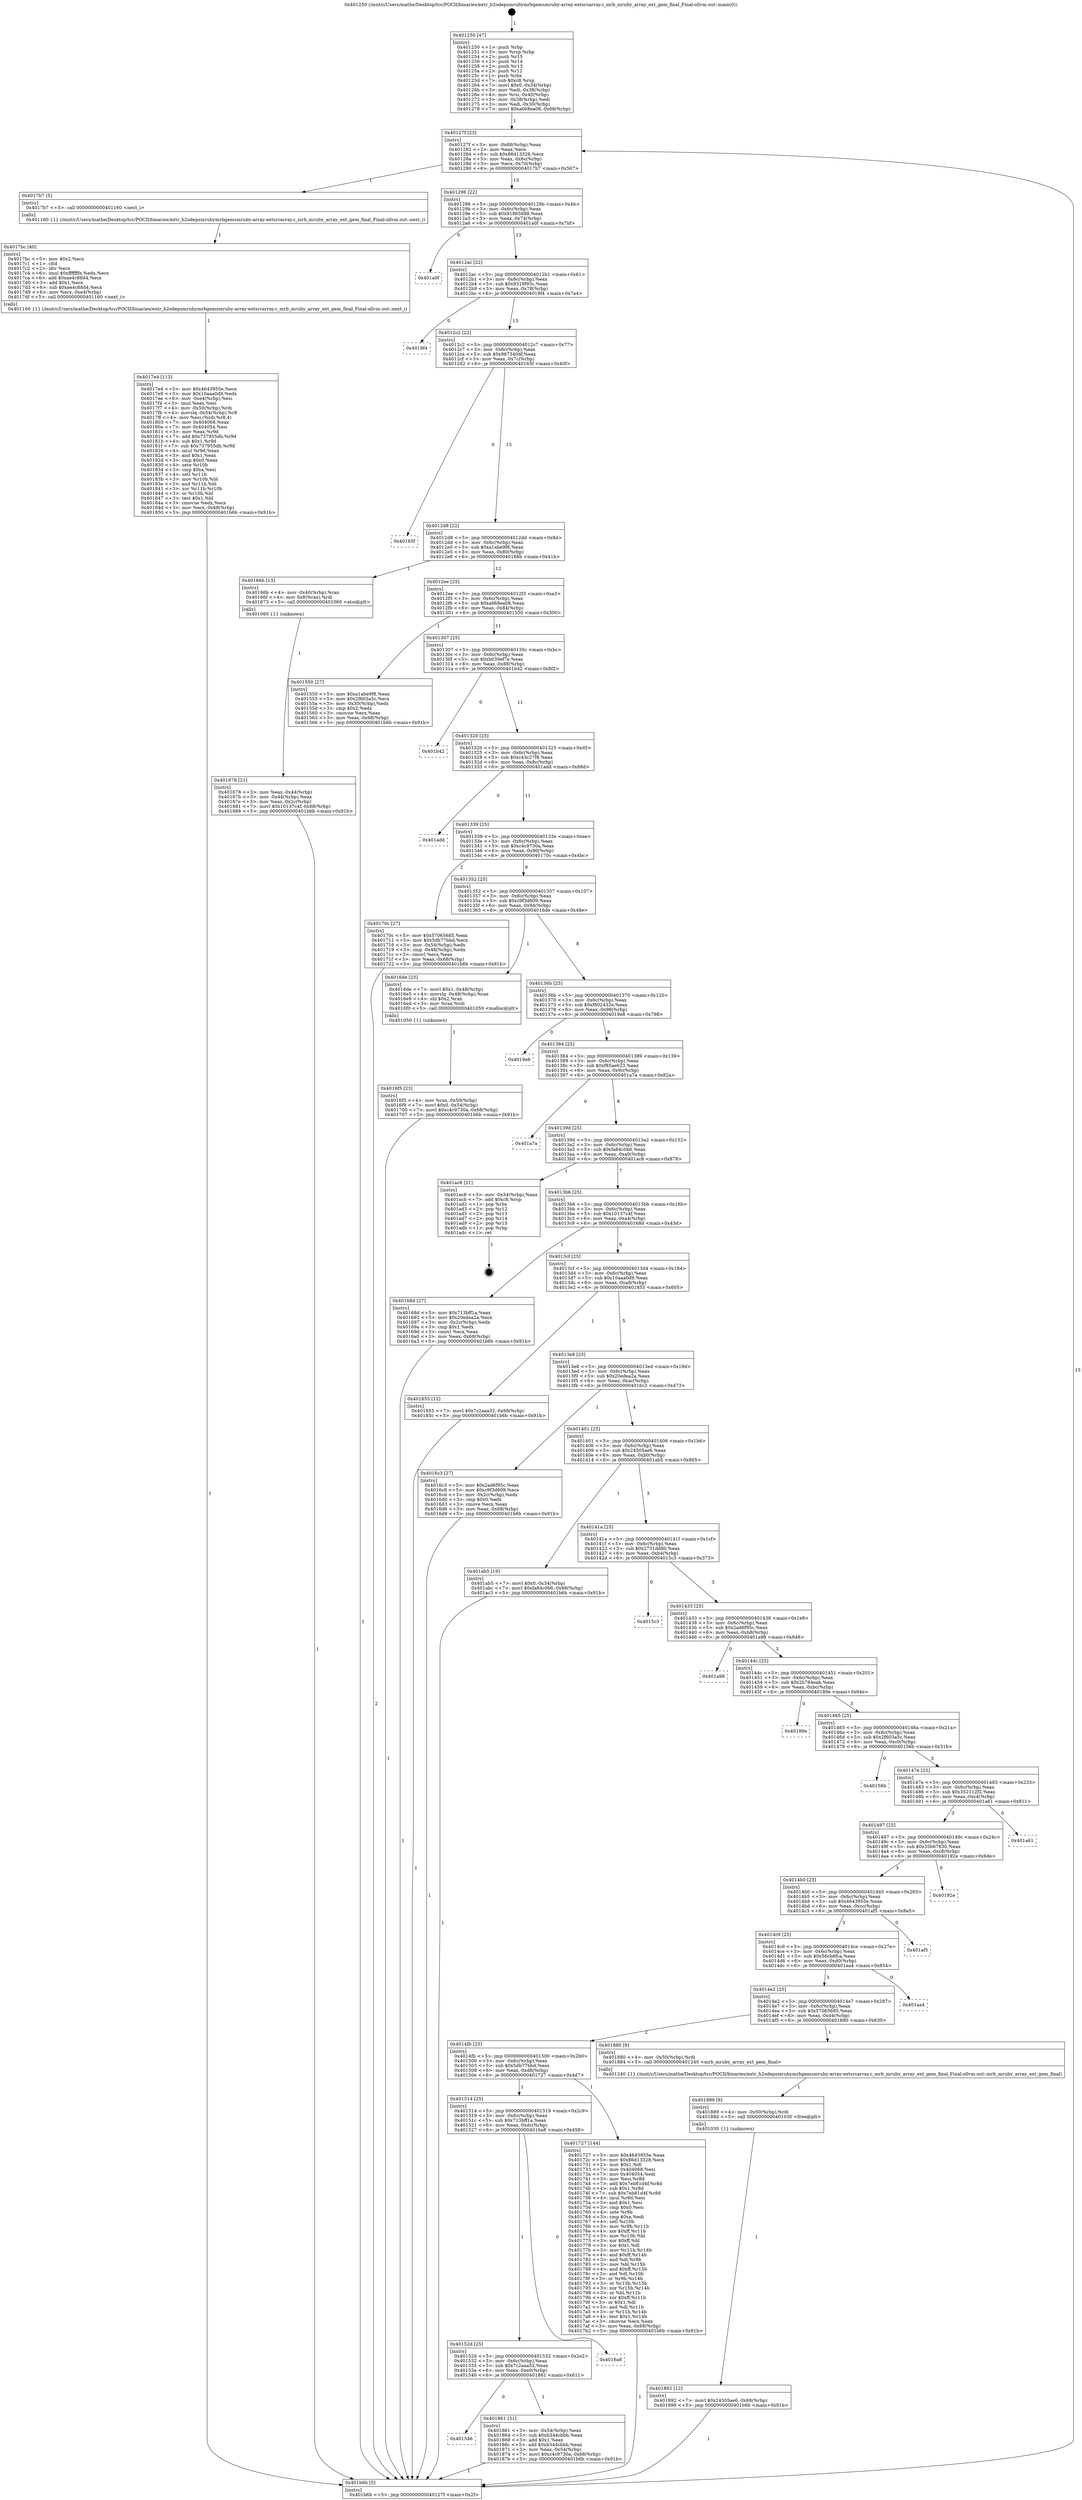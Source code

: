 digraph "0x401250" {
  label = "0x401250 (/mnt/c/Users/mathe/Desktop/tcc/POCII/binaries/extr_h2odepsmrubymrbgemsmruby-array-extsrcarray.c_mrb_mruby_array_ext_gem_final_Final-ollvm.out::main(0))"
  labelloc = "t"
  node[shape=record]

  Entry [label="",width=0.3,height=0.3,shape=circle,fillcolor=black,style=filled]
  "0x40127f" [label="{
     0x40127f [23]\l
     | [instrs]\l
     &nbsp;&nbsp;0x40127f \<+3\>: mov -0x68(%rbp),%eax\l
     &nbsp;&nbsp;0x401282 \<+2\>: mov %eax,%ecx\l
     &nbsp;&nbsp;0x401284 \<+6\>: sub $0x86d13328,%ecx\l
     &nbsp;&nbsp;0x40128a \<+3\>: mov %eax,-0x6c(%rbp)\l
     &nbsp;&nbsp;0x40128d \<+3\>: mov %ecx,-0x70(%rbp)\l
     &nbsp;&nbsp;0x401290 \<+6\>: je 00000000004017b7 \<main+0x567\>\l
  }"]
  "0x4017b7" [label="{
     0x4017b7 [5]\l
     | [instrs]\l
     &nbsp;&nbsp;0x4017b7 \<+5\>: call 0000000000401160 \<next_i\>\l
     | [calls]\l
     &nbsp;&nbsp;0x401160 \{1\} (/mnt/c/Users/mathe/Desktop/tcc/POCII/binaries/extr_h2odepsmrubymrbgemsmruby-array-extsrcarray.c_mrb_mruby_array_ext_gem_final_Final-ollvm.out::next_i)\l
  }"]
  "0x401296" [label="{
     0x401296 [22]\l
     | [instrs]\l
     &nbsp;&nbsp;0x401296 \<+5\>: jmp 000000000040129b \<main+0x4b\>\l
     &nbsp;&nbsp;0x40129b \<+3\>: mov -0x6c(%rbp),%eax\l
     &nbsp;&nbsp;0x40129e \<+5\>: sub $0x91865688,%eax\l
     &nbsp;&nbsp;0x4012a3 \<+3\>: mov %eax,-0x74(%rbp)\l
     &nbsp;&nbsp;0x4012a6 \<+6\>: je 0000000000401a0f \<main+0x7bf\>\l
  }"]
  Exit [label="",width=0.3,height=0.3,shape=circle,fillcolor=black,style=filled,peripheries=2]
  "0x401a0f" [label="{
     0x401a0f\l
  }", style=dashed]
  "0x4012ac" [label="{
     0x4012ac [22]\l
     | [instrs]\l
     &nbsp;&nbsp;0x4012ac \<+5\>: jmp 00000000004012b1 \<main+0x61\>\l
     &nbsp;&nbsp;0x4012b1 \<+3\>: mov -0x6c(%rbp),%eax\l
     &nbsp;&nbsp;0x4012b4 \<+5\>: sub $0x9319f93c,%eax\l
     &nbsp;&nbsp;0x4012b9 \<+3\>: mov %eax,-0x78(%rbp)\l
     &nbsp;&nbsp;0x4012bc \<+6\>: je 00000000004019f4 \<main+0x7a4\>\l
  }"]
  "0x401892" [label="{
     0x401892 [12]\l
     | [instrs]\l
     &nbsp;&nbsp;0x401892 \<+7\>: movl $0x24505ae6,-0x68(%rbp)\l
     &nbsp;&nbsp;0x401899 \<+5\>: jmp 0000000000401b6b \<main+0x91b\>\l
  }"]
  "0x4019f4" [label="{
     0x4019f4\l
  }", style=dashed]
  "0x4012c2" [label="{
     0x4012c2 [22]\l
     | [instrs]\l
     &nbsp;&nbsp;0x4012c2 \<+5\>: jmp 00000000004012c7 \<main+0x77\>\l
     &nbsp;&nbsp;0x4012c7 \<+3\>: mov -0x6c(%rbp),%eax\l
     &nbsp;&nbsp;0x4012ca \<+5\>: sub $0x967340df,%eax\l
     &nbsp;&nbsp;0x4012cf \<+3\>: mov %eax,-0x7c(%rbp)\l
     &nbsp;&nbsp;0x4012d2 \<+6\>: je 000000000040165f \<main+0x40f\>\l
  }"]
  "0x401889" [label="{
     0x401889 [9]\l
     | [instrs]\l
     &nbsp;&nbsp;0x401889 \<+4\>: mov -0x50(%rbp),%rdi\l
     &nbsp;&nbsp;0x40188d \<+5\>: call 0000000000401030 \<free@plt\>\l
     | [calls]\l
     &nbsp;&nbsp;0x401030 \{1\} (unknown)\l
  }"]
  "0x40165f" [label="{
     0x40165f\l
  }", style=dashed]
  "0x4012d8" [label="{
     0x4012d8 [22]\l
     | [instrs]\l
     &nbsp;&nbsp;0x4012d8 \<+5\>: jmp 00000000004012dd \<main+0x8d\>\l
     &nbsp;&nbsp;0x4012dd \<+3\>: mov -0x6c(%rbp),%eax\l
     &nbsp;&nbsp;0x4012e0 \<+5\>: sub $0xa1abe9f8,%eax\l
     &nbsp;&nbsp;0x4012e5 \<+3\>: mov %eax,-0x80(%rbp)\l
     &nbsp;&nbsp;0x4012e8 \<+6\>: je 000000000040166b \<main+0x41b\>\l
  }"]
  "0x401546" [label="{
     0x401546\l
  }", style=dashed]
  "0x40166b" [label="{
     0x40166b [13]\l
     | [instrs]\l
     &nbsp;&nbsp;0x40166b \<+4\>: mov -0x40(%rbp),%rax\l
     &nbsp;&nbsp;0x40166f \<+4\>: mov 0x8(%rax),%rdi\l
     &nbsp;&nbsp;0x401673 \<+5\>: call 0000000000401060 \<atoi@plt\>\l
     | [calls]\l
     &nbsp;&nbsp;0x401060 \{1\} (unknown)\l
  }"]
  "0x4012ee" [label="{
     0x4012ee [25]\l
     | [instrs]\l
     &nbsp;&nbsp;0x4012ee \<+5\>: jmp 00000000004012f3 \<main+0xa3\>\l
     &nbsp;&nbsp;0x4012f3 \<+3\>: mov -0x6c(%rbp),%eax\l
     &nbsp;&nbsp;0x4012f6 \<+5\>: sub $0xa668ea08,%eax\l
     &nbsp;&nbsp;0x4012fb \<+6\>: mov %eax,-0x84(%rbp)\l
     &nbsp;&nbsp;0x401301 \<+6\>: je 0000000000401550 \<main+0x300\>\l
  }"]
  "0x401861" [label="{
     0x401861 [31]\l
     | [instrs]\l
     &nbsp;&nbsp;0x401861 \<+3\>: mov -0x54(%rbp),%eax\l
     &nbsp;&nbsp;0x401864 \<+5\>: sub $0xb344cbbb,%eax\l
     &nbsp;&nbsp;0x401869 \<+3\>: add $0x1,%eax\l
     &nbsp;&nbsp;0x40186c \<+5\>: add $0xb344cbbb,%eax\l
     &nbsp;&nbsp;0x401871 \<+3\>: mov %eax,-0x54(%rbp)\l
     &nbsp;&nbsp;0x401874 \<+7\>: movl $0xc4c9730a,-0x68(%rbp)\l
     &nbsp;&nbsp;0x40187b \<+5\>: jmp 0000000000401b6b \<main+0x91b\>\l
  }"]
  "0x401550" [label="{
     0x401550 [27]\l
     | [instrs]\l
     &nbsp;&nbsp;0x401550 \<+5\>: mov $0xa1abe9f8,%eax\l
     &nbsp;&nbsp;0x401555 \<+5\>: mov $0x2f603a5c,%ecx\l
     &nbsp;&nbsp;0x40155a \<+3\>: mov -0x30(%rbp),%edx\l
     &nbsp;&nbsp;0x40155d \<+3\>: cmp $0x2,%edx\l
     &nbsp;&nbsp;0x401560 \<+3\>: cmovne %ecx,%eax\l
     &nbsp;&nbsp;0x401563 \<+3\>: mov %eax,-0x68(%rbp)\l
     &nbsp;&nbsp;0x401566 \<+5\>: jmp 0000000000401b6b \<main+0x91b\>\l
  }"]
  "0x401307" [label="{
     0x401307 [25]\l
     | [instrs]\l
     &nbsp;&nbsp;0x401307 \<+5\>: jmp 000000000040130c \<main+0xbc\>\l
     &nbsp;&nbsp;0x40130c \<+3\>: mov -0x6c(%rbp),%eax\l
     &nbsp;&nbsp;0x40130f \<+5\>: sub $0xb030ef7e,%eax\l
     &nbsp;&nbsp;0x401314 \<+6\>: mov %eax,-0x88(%rbp)\l
     &nbsp;&nbsp;0x40131a \<+6\>: je 0000000000401b42 \<main+0x8f2\>\l
  }"]
  "0x401b6b" [label="{
     0x401b6b [5]\l
     | [instrs]\l
     &nbsp;&nbsp;0x401b6b \<+5\>: jmp 000000000040127f \<main+0x2f\>\l
  }"]
  "0x401250" [label="{
     0x401250 [47]\l
     | [instrs]\l
     &nbsp;&nbsp;0x401250 \<+1\>: push %rbp\l
     &nbsp;&nbsp;0x401251 \<+3\>: mov %rsp,%rbp\l
     &nbsp;&nbsp;0x401254 \<+2\>: push %r15\l
     &nbsp;&nbsp;0x401256 \<+2\>: push %r14\l
     &nbsp;&nbsp;0x401258 \<+2\>: push %r13\l
     &nbsp;&nbsp;0x40125a \<+2\>: push %r12\l
     &nbsp;&nbsp;0x40125c \<+1\>: push %rbx\l
     &nbsp;&nbsp;0x40125d \<+7\>: sub $0xc8,%rsp\l
     &nbsp;&nbsp;0x401264 \<+7\>: movl $0x0,-0x34(%rbp)\l
     &nbsp;&nbsp;0x40126b \<+3\>: mov %edi,-0x38(%rbp)\l
     &nbsp;&nbsp;0x40126e \<+4\>: mov %rsi,-0x40(%rbp)\l
     &nbsp;&nbsp;0x401272 \<+3\>: mov -0x38(%rbp),%edi\l
     &nbsp;&nbsp;0x401275 \<+3\>: mov %edi,-0x30(%rbp)\l
     &nbsp;&nbsp;0x401278 \<+7\>: movl $0xa668ea08,-0x68(%rbp)\l
  }"]
  "0x401678" [label="{
     0x401678 [21]\l
     | [instrs]\l
     &nbsp;&nbsp;0x401678 \<+3\>: mov %eax,-0x44(%rbp)\l
     &nbsp;&nbsp;0x40167b \<+3\>: mov -0x44(%rbp),%eax\l
     &nbsp;&nbsp;0x40167e \<+3\>: mov %eax,-0x2c(%rbp)\l
     &nbsp;&nbsp;0x401681 \<+7\>: movl $0x10137c4f,-0x68(%rbp)\l
     &nbsp;&nbsp;0x401688 \<+5\>: jmp 0000000000401b6b \<main+0x91b\>\l
  }"]
  "0x40152d" [label="{
     0x40152d [25]\l
     | [instrs]\l
     &nbsp;&nbsp;0x40152d \<+5\>: jmp 0000000000401532 \<main+0x2e2\>\l
     &nbsp;&nbsp;0x401532 \<+3\>: mov -0x6c(%rbp),%eax\l
     &nbsp;&nbsp;0x401535 \<+5\>: sub $0x7c2aaa32,%eax\l
     &nbsp;&nbsp;0x40153a \<+6\>: mov %eax,-0xe0(%rbp)\l
     &nbsp;&nbsp;0x401540 \<+6\>: je 0000000000401861 \<main+0x611\>\l
  }"]
  "0x401b42" [label="{
     0x401b42\l
  }", style=dashed]
  "0x401320" [label="{
     0x401320 [25]\l
     | [instrs]\l
     &nbsp;&nbsp;0x401320 \<+5\>: jmp 0000000000401325 \<main+0xd5\>\l
     &nbsp;&nbsp;0x401325 \<+3\>: mov -0x6c(%rbp),%eax\l
     &nbsp;&nbsp;0x401328 \<+5\>: sub $0xc43c27f8,%eax\l
     &nbsp;&nbsp;0x40132d \<+6\>: mov %eax,-0x8c(%rbp)\l
     &nbsp;&nbsp;0x401333 \<+6\>: je 0000000000401add \<main+0x88d\>\l
  }"]
  "0x4016a8" [label="{
     0x4016a8\l
  }", style=dashed]
  "0x401add" [label="{
     0x401add\l
  }", style=dashed]
  "0x401339" [label="{
     0x401339 [25]\l
     | [instrs]\l
     &nbsp;&nbsp;0x401339 \<+5\>: jmp 000000000040133e \<main+0xee\>\l
     &nbsp;&nbsp;0x40133e \<+3\>: mov -0x6c(%rbp),%eax\l
     &nbsp;&nbsp;0x401341 \<+5\>: sub $0xc4c9730a,%eax\l
     &nbsp;&nbsp;0x401346 \<+6\>: mov %eax,-0x90(%rbp)\l
     &nbsp;&nbsp;0x40134c \<+6\>: je 000000000040170c \<main+0x4bc\>\l
  }"]
  "0x4017e4" [label="{
     0x4017e4 [113]\l
     | [instrs]\l
     &nbsp;&nbsp;0x4017e4 \<+5\>: mov $0x4643955e,%ecx\l
     &nbsp;&nbsp;0x4017e9 \<+5\>: mov $0x10aaa0d9,%edx\l
     &nbsp;&nbsp;0x4017ee \<+6\>: mov -0xe4(%rbp),%esi\l
     &nbsp;&nbsp;0x4017f4 \<+3\>: imul %eax,%esi\l
     &nbsp;&nbsp;0x4017f7 \<+4\>: mov -0x50(%rbp),%rdi\l
     &nbsp;&nbsp;0x4017fb \<+4\>: movslq -0x54(%rbp),%r8\l
     &nbsp;&nbsp;0x4017ff \<+4\>: mov %esi,(%rdi,%r8,4)\l
     &nbsp;&nbsp;0x401803 \<+7\>: mov 0x404068,%eax\l
     &nbsp;&nbsp;0x40180a \<+7\>: mov 0x404054,%esi\l
     &nbsp;&nbsp;0x401811 \<+3\>: mov %eax,%r9d\l
     &nbsp;&nbsp;0x401814 \<+7\>: add $0x737955db,%r9d\l
     &nbsp;&nbsp;0x40181b \<+4\>: sub $0x1,%r9d\l
     &nbsp;&nbsp;0x40181f \<+7\>: sub $0x737955db,%r9d\l
     &nbsp;&nbsp;0x401826 \<+4\>: imul %r9d,%eax\l
     &nbsp;&nbsp;0x40182a \<+3\>: and $0x1,%eax\l
     &nbsp;&nbsp;0x40182d \<+3\>: cmp $0x0,%eax\l
     &nbsp;&nbsp;0x401830 \<+4\>: sete %r10b\l
     &nbsp;&nbsp;0x401834 \<+3\>: cmp $0xa,%esi\l
     &nbsp;&nbsp;0x401837 \<+4\>: setl %r11b\l
     &nbsp;&nbsp;0x40183b \<+3\>: mov %r10b,%bl\l
     &nbsp;&nbsp;0x40183e \<+3\>: and %r11b,%bl\l
     &nbsp;&nbsp;0x401841 \<+3\>: xor %r11b,%r10b\l
     &nbsp;&nbsp;0x401844 \<+3\>: or %r10b,%bl\l
     &nbsp;&nbsp;0x401847 \<+3\>: test $0x1,%bl\l
     &nbsp;&nbsp;0x40184a \<+3\>: cmovne %edx,%ecx\l
     &nbsp;&nbsp;0x40184d \<+3\>: mov %ecx,-0x68(%rbp)\l
     &nbsp;&nbsp;0x401850 \<+5\>: jmp 0000000000401b6b \<main+0x91b\>\l
  }"]
  "0x40170c" [label="{
     0x40170c [27]\l
     | [instrs]\l
     &nbsp;&nbsp;0x40170c \<+5\>: mov $0x57065685,%eax\l
     &nbsp;&nbsp;0x401711 \<+5\>: mov $0x5db77bbd,%ecx\l
     &nbsp;&nbsp;0x401716 \<+3\>: mov -0x54(%rbp),%edx\l
     &nbsp;&nbsp;0x401719 \<+3\>: cmp -0x48(%rbp),%edx\l
     &nbsp;&nbsp;0x40171c \<+3\>: cmovl %ecx,%eax\l
     &nbsp;&nbsp;0x40171f \<+3\>: mov %eax,-0x68(%rbp)\l
     &nbsp;&nbsp;0x401722 \<+5\>: jmp 0000000000401b6b \<main+0x91b\>\l
  }"]
  "0x401352" [label="{
     0x401352 [25]\l
     | [instrs]\l
     &nbsp;&nbsp;0x401352 \<+5\>: jmp 0000000000401357 \<main+0x107\>\l
     &nbsp;&nbsp;0x401357 \<+3\>: mov -0x6c(%rbp),%eax\l
     &nbsp;&nbsp;0x40135a \<+5\>: sub $0xc9f3d609,%eax\l
     &nbsp;&nbsp;0x40135f \<+6\>: mov %eax,-0x94(%rbp)\l
     &nbsp;&nbsp;0x401365 \<+6\>: je 00000000004016de \<main+0x48e\>\l
  }"]
  "0x4017bc" [label="{
     0x4017bc [40]\l
     | [instrs]\l
     &nbsp;&nbsp;0x4017bc \<+5\>: mov $0x2,%ecx\l
     &nbsp;&nbsp;0x4017c1 \<+1\>: cltd\l
     &nbsp;&nbsp;0x4017c2 \<+2\>: idiv %ecx\l
     &nbsp;&nbsp;0x4017c4 \<+6\>: imul $0xfffffffe,%edx,%ecx\l
     &nbsp;&nbsp;0x4017ca \<+6\>: add $0xae4c88d4,%ecx\l
     &nbsp;&nbsp;0x4017d0 \<+3\>: add $0x1,%ecx\l
     &nbsp;&nbsp;0x4017d3 \<+6\>: sub $0xae4c88d4,%ecx\l
     &nbsp;&nbsp;0x4017d9 \<+6\>: mov %ecx,-0xe4(%rbp)\l
     &nbsp;&nbsp;0x4017df \<+5\>: call 0000000000401160 \<next_i\>\l
     | [calls]\l
     &nbsp;&nbsp;0x401160 \{1\} (/mnt/c/Users/mathe/Desktop/tcc/POCII/binaries/extr_h2odepsmrubymrbgemsmruby-array-extsrcarray.c_mrb_mruby_array_ext_gem_final_Final-ollvm.out::next_i)\l
  }"]
  "0x4016de" [label="{
     0x4016de [23]\l
     | [instrs]\l
     &nbsp;&nbsp;0x4016de \<+7\>: movl $0x1,-0x48(%rbp)\l
     &nbsp;&nbsp;0x4016e5 \<+4\>: movslq -0x48(%rbp),%rax\l
     &nbsp;&nbsp;0x4016e9 \<+4\>: shl $0x2,%rax\l
     &nbsp;&nbsp;0x4016ed \<+3\>: mov %rax,%rdi\l
     &nbsp;&nbsp;0x4016f0 \<+5\>: call 0000000000401050 \<malloc@plt\>\l
     | [calls]\l
     &nbsp;&nbsp;0x401050 \{1\} (unknown)\l
  }"]
  "0x40136b" [label="{
     0x40136b [25]\l
     | [instrs]\l
     &nbsp;&nbsp;0x40136b \<+5\>: jmp 0000000000401370 \<main+0x120\>\l
     &nbsp;&nbsp;0x401370 \<+3\>: mov -0x6c(%rbp),%eax\l
     &nbsp;&nbsp;0x401373 \<+5\>: sub $0xf802432e,%eax\l
     &nbsp;&nbsp;0x401378 \<+6\>: mov %eax,-0x98(%rbp)\l
     &nbsp;&nbsp;0x40137e \<+6\>: je 00000000004019e8 \<main+0x798\>\l
  }"]
  "0x401514" [label="{
     0x401514 [25]\l
     | [instrs]\l
     &nbsp;&nbsp;0x401514 \<+5\>: jmp 0000000000401519 \<main+0x2c9\>\l
     &nbsp;&nbsp;0x401519 \<+3\>: mov -0x6c(%rbp),%eax\l
     &nbsp;&nbsp;0x40151c \<+5\>: sub $0x713bff1a,%eax\l
     &nbsp;&nbsp;0x401521 \<+6\>: mov %eax,-0xdc(%rbp)\l
     &nbsp;&nbsp;0x401527 \<+6\>: je 00000000004016a8 \<main+0x458\>\l
  }"]
  "0x4019e8" [label="{
     0x4019e8\l
  }", style=dashed]
  "0x401384" [label="{
     0x401384 [25]\l
     | [instrs]\l
     &nbsp;&nbsp;0x401384 \<+5\>: jmp 0000000000401389 \<main+0x139\>\l
     &nbsp;&nbsp;0x401389 \<+3\>: mov -0x6c(%rbp),%eax\l
     &nbsp;&nbsp;0x40138c \<+5\>: sub $0xf85ae623,%eax\l
     &nbsp;&nbsp;0x401391 \<+6\>: mov %eax,-0x9c(%rbp)\l
     &nbsp;&nbsp;0x401397 \<+6\>: je 0000000000401a7a \<main+0x82a\>\l
  }"]
  "0x401727" [label="{
     0x401727 [144]\l
     | [instrs]\l
     &nbsp;&nbsp;0x401727 \<+5\>: mov $0x4643955e,%eax\l
     &nbsp;&nbsp;0x40172c \<+5\>: mov $0x86d13328,%ecx\l
     &nbsp;&nbsp;0x401731 \<+2\>: mov $0x1,%dl\l
     &nbsp;&nbsp;0x401733 \<+7\>: mov 0x404068,%esi\l
     &nbsp;&nbsp;0x40173a \<+7\>: mov 0x404054,%edi\l
     &nbsp;&nbsp;0x401741 \<+3\>: mov %esi,%r8d\l
     &nbsp;&nbsp;0x401744 \<+7\>: add $0x7eb81d4f,%r8d\l
     &nbsp;&nbsp;0x40174b \<+4\>: sub $0x1,%r8d\l
     &nbsp;&nbsp;0x40174f \<+7\>: sub $0x7eb81d4f,%r8d\l
     &nbsp;&nbsp;0x401756 \<+4\>: imul %r8d,%esi\l
     &nbsp;&nbsp;0x40175a \<+3\>: and $0x1,%esi\l
     &nbsp;&nbsp;0x40175d \<+3\>: cmp $0x0,%esi\l
     &nbsp;&nbsp;0x401760 \<+4\>: sete %r9b\l
     &nbsp;&nbsp;0x401764 \<+3\>: cmp $0xa,%edi\l
     &nbsp;&nbsp;0x401767 \<+4\>: setl %r10b\l
     &nbsp;&nbsp;0x40176b \<+3\>: mov %r9b,%r11b\l
     &nbsp;&nbsp;0x40176e \<+4\>: xor $0xff,%r11b\l
     &nbsp;&nbsp;0x401772 \<+3\>: mov %r10b,%bl\l
     &nbsp;&nbsp;0x401775 \<+3\>: xor $0xff,%bl\l
     &nbsp;&nbsp;0x401778 \<+3\>: xor $0x1,%dl\l
     &nbsp;&nbsp;0x40177b \<+3\>: mov %r11b,%r14b\l
     &nbsp;&nbsp;0x40177e \<+4\>: and $0xff,%r14b\l
     &nbsp;&nbsp;0x401782 \<+3\>: and %dl,%r9b\l
     &nbsp;&nbsp;0x401785 \<+3\>: mov %bl,%r15b\l
     &nbsp;&nbsp;0x401788 \<+4\>: and $0xff,%r15b\l
     &nbsp;&nbsp;0x40178c \<+3\>: and %dl,%r10b\l
     &nbsp;&nbsp;0x40178f \<+3\>: or %r9b,%r14b\l
     &nbsp;&nbsp;0x401792 \<+3\>: or %r10b,%r15b\l
     &nbsp;&nbsp;0x401795 \<+3\>: xor %r15b,%r14b\l
     &nbsp;&nbsp;0x401798 \<+3\>: or %bl,%r11b\l
     &nbsp;&nbsp;0x40179b \<+4\>: xor $0xff,%r11b\l
     &nbsp;&nbsp;0x40179f \<+3\>: or $0x1,%dl\l
     &nbsp;&nbsp;0x4017a2 \<+3\>: and %dl,%r11b\l
     &nbsp;&nbsp;0x4017a5 \<+3\>: or %r11b,%r14b\l
     &nbsp;&nbsp;0x4017a8 \<+4\>: test $0x1,%r14b\l
     &nbsp;&nbsp;0x4017ac \<+3\>: cmovne %ecx,%eax\l
     &nbsp;&nbsp;0x4017af \<+3\>: mov %eax,-0x68(%rbp)\l
     &nbsp;&nbsp;0x4017b2 \<+5\>: jmp 0000000000401b6b \<main+0x91b\>\l
  }"]
  "0x401a7a" [label="{
     0x401a7a\l
  }", style=dashed]
  "0x40139d" [label="{
     0x40139d [25]\l
     | [instrs]\l
     &nbsp;&nbsp;0x40139d \<+5\>: jmp 00000000004013a2 \<main+0x152\>\l
     &nbsp;&nbsp;0x4013a2 \<+3\>: mov -0x6c(%rbp),%eax\l
     &nbsp;&nbsp;0x4013a5 \<+5\>: sub $0xfa84c0b6,%eax\l
     &nbsp;&nbsp;0x4013aa \<+6\>: mov %eax,-0xa0(%rbp)\l
     &nbsp;&nbsp;0x4013b0 \<+6\>: je 0000000000401ac8 \<main+0x878\>\l
  }"]
  "0x4014fb" [label="{
     0x4014fb [25]\l
     | [instrs]\l
     &nbsp;&nbsp;0x4014fb \<+5\>: jmp 0000000000401500 \<main+0x2b0\>\l
     &nbsp;&nbsp;0x401500 \<+3\>: mov -0x6c(%rbp),%eax\l
     &nbsp;&nbsp;0x401503 \<+5\>: sub $0x5db77bbd,%eax\l
     &nbsp;&nbsp;0x401508 \<+6\>: mov %eax,-0xd8(%rbp)\l
     &nbsp;&nbsp;0x40150e \<+6\>: je 0000000000401727 \<main+0x4d7\>\l
  }"]
  "0x401ac8" [label="{
     0x401ac8 [21]\l
     | [instrs]\l
     &nbsp;&nbsp;0x401ac8 \<+3\>: mov -0x34(%rbp),%eax\l
     &nbsp;&nbsp;0x401acb \<+7\>: add $0xc8,%rsp\l
     &nbsp;&nbsp;0x401ad2 \<+1\>: pop %rbx\l
     &nbsp;&nbsp;0x401ad3 \<+2\>: pop %r12\l
     &nbsp;&nbsp;0x401ad5 \<+2\>: pop %r13\l
     &nbsp;&nbsp;0x401ad7 \<+2\>: pop %r14\l
     &nbsp;&nbsp;0x401ad9 \<+2\>: pop %r15\l
     &nbsp;&nbsp;0x401adb \<+1\>: pop %rbp\l
     &nbsp;&nbsp;0x401adc \<+1\>: ret\l
  }"]
  "0x4013b6" [label="{
     0x4013b6 [25]\l
     | [instrs]\l
     &nbsp;&nbsp;0x4013b6 \<+5\>: jmp 00000000004013bb \<main+0x16b\>\l
     &nbsp;&nbsp;0x4013bb \<+3\>: mov -0x6c(%rbp),%eax\l
     &nbsp;&nbsp;0x4013be \<+5\>: sub $0x10137c4f,%eax\l
     &nbsp;&nbsp;0x4013c3 \<+6\>: mov %eax,-0xa4(%rbp)\l
     &nbsp;&nbsp;0x4013c9 \<+6\>: je 000000000040168d \<main+0x43d\>\l
  }"]
  "0x401880" [label="{
     0x401880 [9]\l
     | [instrs]\l
     &nbsp;&nbsp;0x401880 \<+4\>: mov -0x50(%rbp),%rdi\l
     &nbsp;&nbsp;0x401884 \<+5\>: call 0000000000401240 \<mrb_mruby_array_ext_gem_final\>\l
     | [calls]\l
     &nbsp;&nbsp;0x401240 \{1\} (/mnt/c/Users/mathe/Desktop/tcc/POCII/binaries/extr_h2odepsmrubymrbgemsmruby-array-extsrcarray.c_mrb_mruby_array_ext_gem_final_Final-ollvm.out::mrb_mruby_array_ext_gem_final)\l
  }"]
  "0x40168d" [label="{
     0x40168d [27]\l
     | [instrs]\l
     &nbsp;&nbsp;0x40168d \<+5\>: mov $0x713bff1a,%eax\l
     &nbsp;&nbsp;0x401692 \<+5\>: mov $0x20edea2a,%ecx\l
     &nbsp;&nbsp;0x401697 \<+3\>: mov -0x2c(%rbp),%edx\l
     &nbsp;&nbsp;0x40169a \<+3\>: cmp $0x1,%edx\l
     &nbsp;&nbsp;0x40169d \<+3\>: cmovl %ecx,%eax\l
     &nbsp;&nbsp;0x4016a0 \<+3\>: mov %eax,-0x68(%rbp)\l
     &nbsp;&nbsp;0x4016a3 \<+5\>: jmp 0000000000401b6b \<main+0x91b\>\l
  }"]
  "0x4013cf" [label="{
     0x4013cf [25]\l
     | [instrs]\l
     &nbsp;&nbsp;0x4013cf \<+5\>: jmp 00000000004013d4 \<main+0x184\>\l
     &nbsp;&nbsp;0x4013d4 \<+3\>: mov -0x6c(%rbp),%eax\l
     &nbsp;&nbsp;0x4013d7 \<+5\>: sub $0x10aaa0d9,%eax\l
     &nbsp;&nbsp;0x4013dc \<+6\>: mov %eax,-0xa8(%rbp)\l
     &nbsp;&nbsp;0x4013e2 \<+6\>: je 0000000000401855 \<main+0x605\>\l
  }"]
  "0x4014e2" [label="{
     0x4014e2 [25]\l
     | [instrs]\l
     &nbsp;&nbsp;0x4014e2 \<+5\>: jmp 00000000004014e7 \<main+0x297\>\l
     &nbsp;&nbsp;0x4014e7 \<+3\>: mov -0x6c(%rbp),%eax\l
     &nbsp;&nbsp;0x4014ea \<+5\>: sub $0x57065685,%eax\l
     &nbsp;&nbsp;0x4014ef \<+6\>: mov %eax,-0xd4(%rbp)\l
     &nbsp;&nbsp;0x4014f5 \<+6\>: je 0000000000401880 \<main+0x630\>\l
  }"]
  "0x401855" [label="{
     0x401855 [12]\l
     | [instrs]\l
     &nbsp;&nbsp;0x401855 \<+7\>: movl $0x7c2aaa32,-0x68(%rbp)\l
     &nbsp;&nbsp;0x40185c \<+5\>: jmp 0000000000401b6b \<main+0x91b\>\l
  }"]
  "0x4013e8" [label="{
     0x4013e8 [25]\l
     | [instrs]\l
     &nbsp;&nbsp;0x4013e8 \<+5\>: jmp 00000000004013ed \<main+0x19d\>\l
     &nbsp;&nbsp;0x4013ed \<+3\>: mov -0x6c(%rbp),%eax\l
     &nbsp;&nbsp;0x4013f0 \<+5\>: sub $0x20edea2a,%eax\l
     &nbsp;&nbsp;0x4013f5 \<+6\>: mov %eax,-0xac(%rbp)\l
     &nbsp;&nbsp;0x4013fb \<+6\>: je 00000000004016c3 \<main+0x473\>\l
  }"]
  "0x401aa4" [label="{
     0x401aa4\l
  }", style=dashed]
  "0x4016c3" [label="{
     0x4016c3 [27]\l
     | [instrs]\l
     &nbsp;&nbsp;0x4016c3 \<+5\>: mov $0x2ad6f95c,%eax\l
     &nbsp;&nbsp;0x4016c8 \<+5\>: mov $0xc9f3d609,%ecx\l
     &nbsp;&nbsp;0x4016cd \<+3\>: mov -0x2c(%rbp),%edx\l
     &nbsp;&nbsp;0x4016d0 \<+3\>: cmp $0x0,%edx\l
     &nbsp;&nbsp;0x4016d3 \<+3\>: cmove %ecx,%eax\l
     &nbsp;&nbsp;0x4016d6 \<+3\>: mov %eax,-0x68(%rbp)\l
     &nbsp;&nbsp;0x4016d9 \<+5\>: jmp 0000000000401b6b \<main+0x91b\>\l
  }"]
  "0x401401" [label="{
     0x401401 [25]\l
     | [instrs]\l
     &nbsp;&nbsp;0x401401 \<+5\>: jmp 0000000000401406 \<main+0x1b6\>\l
     &nbsp;&nbsp;0x401406 \<+3\>: mov -0x6c(%rbp),%eax\l
     &nbsp;&nbsp;0x401409 \<+5\>: sub $0x24505ae6,%eax\l
     &nbsp;&nbsp;0x40140e \<+6\>: mov %eax,-0xb0(%rbp)\l
     &nbsp;&nbsp;0x401414 \<+6\>: je 0000000000401ab5 \<main+0x865\>\l
  }"]
  "0x4016f5" [label="{
     0x4016f5 [23]\l
     | [instrs]\l
     &nbsp;&nbsp;0x4016f5 \<+4\>: mov %rax,-0x50(%rbp)\l
     &nbsp;&nbsp;0x4016f9 \<+7\>: movl $0x0,-0x54(%rbp)\l
     &nbsp;&nbsp;0x401700 \<+7\>: movl $0xc4c9730a,-0x68(%rbp)\l
     &nbsp;&nbsp;0x401707 \<+5\>: jmp 0000000000401b6b \<main+0x91b\>\l
  }"]
  "0x4014c9" [label="{
     0x4014c9 [25]\l
     | [instrs]\l
     &nbsp;&nbsp;0x4014c9 \<+5\>: jmp 00000000004014ce \<main+0x27e\>\l
     &nbsp;&nbsp;0x4014ce \<+3\>: mov -0x6c(%rbp),%eax\l
     &nbsp;&nbsp;0x4014d1 \<+5\>: sub $0x56cb8fca,%eax\l
     &nbsp;&nbsp;0x4014d6 \<+6\>: mov %eax,-0xd0(%rbp)\l
     &nbsp;&nbsp;0x4014dc \<+6\>: je 0000000000401aa4 \<main+0x854\>\l
  }"]
  "0x401ab5" [label="{
     0x401ab5 [19]\l
     | [instrs]\l
     &nbsp;&nbsp;0x401ab5 \<+7\>: movl $0x0,-0x34(%rbp)\l
     &nbsp;&nbsp;0x401abc \<+7\>: movl $0xfa84c0b6,-0x68(%rbp)\l
     &nbsp;&nbsp;0x401ac3 \<+5\>: jmp 0000000000401b6b \<main+0x91b\>\l
  }"]
  "0x40141a" [label="{
     0x40141a [25]\l
     | [instrs]\l
     &nbsp;&nbsp;0x40141a \<+5\>: jmp 000000000040141f \<main+0x1cf\>\l
     &nbsp;&nbsp;0x40141f \<+3\>: mov -0x6c(%rbp),%eax\l
     &nbsp;&nbsp;0x401422 \<+5\>: sub $0x2731dd80,%eax\l
     &nbsp;&nbsp;0x401427 \<+6\>: mov %eax,-0xb4(%rbp)\l
     &nbsp;&nbsp;0x40142d \<+6\>: je 00000000004015c3 \<main+0x373\>\l
  }"]
  "0x401af5" [label="{
     0x401af5\l
  }", style=dashed]
  "0x4015c3" [label="{
     0x4015c3\l
  }", style=dashed]
  "0x401433" [label="{
     0x401433 [25]\l
     | [instrs]\l
     &nbsp;&nbsp;0x401433 \<+5\>: jmp 0000000000401438 \<main+0x1e8\>\l
     &nbsp;&nbsp;0x401438 \<+3\>: mov -0x6c(%rbp),%eax\l
     &nbsp;&nbsp;0x40143b \<+5\>: sub $0x2ad6f95c,%eax\l
     &nbsp;&nbsp;0x401440 \<+6\>: mov %eax,-0xb8(%rbp)\l
     &nbsp;&nbsp;0x401446 \<+6\>: je 0000000000401a98 \<main+0x848\>\l
  }"]
  "0x4014b0" [label="{
     0x4014b0 [25]\l
     | [instrs]\l
     &nbsp;&nbsp;0x4014b0 \<+5\>: jmp 00000000004014b5 \<main+0x265\>\l
     &nbsp;&nbsp;0x4014b5 \<+3\>: mov -0x6c(%rbp),%eax\l
     &nbsp;&nbsp;0x4014b8 \<+5\>: sub $0x4643955e,%eax\l
     &nbsp;&nbsp;0x4014bd \<+6\>: mov %eax,-0xcc(%rbp)\l
     &nbsp;&nbsp;0x4014c3 \<+6\>: je 0000000000401af5 \<main+0x8a5\>\l
  }"]
  "0x401a98" [label="{
     0x401a98\l
  }", style=dashed]
  "0x40144c" [label="{
     0x40144c [25]\l
     | [instrs]\l
     &nbsp;&nbsp;0x40144c \<+5\>: jmp 0000000000401451 \<main+0x201\>\l
     &nbsp;&nbsp;0x401451 \<+3\>: mov -0x6c(%rbp),%eax\l
     &nbsp;&nbsp;0x401454 \<+5\>: sub $0x2b784eab,%eax\l
     &nbsp;&nbsp;0x401459 \<+6\>: mov %eax,-0xbc(%rbp)\l
     &nbsp;&nbsp;0x40145f \<+6\>: je 000000000040189e \<main+0x64e\>\l
  }"]
  "0x40192e" [label="{
     0x40192e\l
  }", style=dashed]
  "0x40189e" [label="{
     0x40189e\l
  }", style=dashed]
  "0x401465" [label="{
     0x401465 [25]\l
     | [instrs]\l
     &nbsp;&nbsp;0x401465 \<+5\>: jmp 000000000040146a \<main+0x21a\>\l
     &nbsp;&nbsp;0x40146a \<+3\>: mov -0x6c(%rbp),%eax\l
     &nbsp;&nbsp;0x40146d \<+5\>: sub $0x2f603a5c,%eax\l
     &nbsp;&nbsp;0x401472 \<+6\>: mov %eax,-0xc0(%rbp)\l
     &nbsp;&nbsp;0x401478 \<+6\>: je 000000000040156b \<main+0x31b\>\l
  }"]
  "0x401497" [label="{
     0x401497 [25]\l
     | [instrs]\l
     &nbsp;&nbsp;0x401497 \<+5\>: jmp 000000000040149c \<main+0x24c\>\l
     &nbsp;&nbsp;0x40149c \<+3\>: mov -0x6c(%rbp),%eax\l
     &nbsp;&nbsp;0x40149f \<+5\>: sub $0x35b67630,%eax\l
     &nbsp;&nbsp;0x4014a4 \<+6\>: mov %eax,-0xc8(%rbp)\l
     &nbsp;&nbsp;0x4014aa \<+6\>: je 000000000040192e \<main+0x6de\>\l
  }"]
  "0x40156b" [label="{
     0x40156b\l
  }", style=dashed]
  "0x40147e" [label="{
     0x40147e [25]\l
     | [instrs]\l
     &nbsp;&nbsp;0x40147e \<+5\>: jmp 0000000000401483 \<main+0x233\>\l
     &nbsp;&nbsp;0x401483 \<+3\>: mov -0x6c(%rbp),%eax\l
     &nbsp;&nbsp;0x401486 \<+5\>: sub $0x352112f2,%eax\l
     &nbsp;&nbsp;0x40148b \<+6\>: mov %eax,-0xc4(%rbp)\l
     &nbsp;&nbsp;0x401491 \<+6\>: je 0000000000401a61 \<main+0x811\>\l
  }"]
  "0x401a61" [label="{
     0x401a61\l
  }", style=dashed]
  Entry -> "0x401250" [label=" 1"]
  "0x40127f" -> "0x4017b7" [label=" 1"]
  "0x40127f" -> "0x401296" [label=" 13"]
  "0x401ac8" -> Exit [label=" 1"]
  "0x401296" -> "0x401a0f" [label=" 0"]
  "0x401296" -> "0x4012ac" [label=" 13"]
  "0x401ab5" -> "0x401b6b" [label=" 1"]
  "0x4012ac" -> "0x4019f4" [label=" 0"]
  "0x4012ac" -> "0x4012c2" [label=" 13"]
  "0x401892" -> "0x401b6b" [label=" 1"]
  "0x4012c2" -> "0x40165f" [label=" 0"]
  "0x4012c2" -> "0x4012d8" [label=" 13"]
  "0x401889" -> "0x401892" [label=" 1"]
  "0x4012d8" -> "0x40166b" [label=" 1"]
  "0x4012d8" -> "0x4012ee" [label=" 12"]
  "0x401880" -> "0x401889" [label=" 1"]
  "0x4012ee" -> "0x401550" [label=" 1"]
  "0x4012ee" -> "0x401307" [label=" 11"]
  "0x401550" -> "0x401b6b" [label=" 1"]
  "0x401250" -> "0x40127f" [label=" 1"]
  "0x401b6b" -> "0x40127f" [label=" 13"]
  "0x40166b" -> "0x401678" [label=" 1"]
  "0x401678" -> "0x401b6b" [label=" 1"]
  "0x401861" -> "0x401b6b" [label=" 1"]
  "0x401307" -> "0x401b42" [label=" 0"]
  "0x401307" -> "0x401320" [label=" 11"]
  "0x40152d" -> "0x401861" [label=" 1"]
  "0x401320" -> "0x401add" [label=" 0"]
  "0x401320" -> "0x401339" [label=" 11"]
  "0x40152d" -> "0x401546" [label=" 0"]
  "0x401339" -> "0x40170c" [label=" 2"]
  "0x401339" -> "0x401352" [label=" 9"]
  "0x401514" -> "0x4016a8" [label=" 0"]
  "0x401352" -> "0x4016de" [label=" 1"]
  "0x401352" -> "0x40136b" [label=" 8"]
  "0x401514" -> "0x40152d" [label=" 1"]
  "0x40136b" -> "0x4019e8" [label=" 0"]
  "0x40136b" -> "0x401384" [label=" 8"]
  "0x401855" -> "0x401b6b" [label=" 1"]
  "0x401384" -> "0x401a7a" [label=" 0"]
  "0x401384" -> "0x40139d" [label=" 8"]
  "0x4017e4" -> "0x401b6b" [label=" 1"]
  "0x40139d" -> "0x401ac8" [label=" 1"]
  "0x40139d" -> "0x4013b6" [label=" 7"]
  "0x4017b7" -> "0x4017bc" [label=" 1"]
  "0x4013b6" -> "0x40168d" [label=" 1"]
  "0x4013b6" -> "0x4013cf" [label=" 6"]
  "0x40168d" -> "0x401b6b" [label=" 1"]
  "0x401727" -> "0x401b6b" [label=" 1"]
  "0x4013cf" -> "0x401855" [label=" 1"]
  "0x4013cf" -> "0x4013e8" [label=" 5"]
  "0x4014fb" -> "0x401727" [label=" 1"]
  "0x4013e8" -> "0x4016c3" [label=" 1"]
  "0x4013e8" -> "0x401401" [label=" 4"]
  "0x4016c3" -> "0x401b6b" [label=" 1"]
  "0x4016de" -> "0x4016f5" [label=" 1"]
  "0x4016f5" -> "0x401b6b" [label=" 1"]
  "0x40170c" -> "0x401b6b" [label=" 2"]
  "0x4017bc" -> "0x4017e4" [label=" 1"]
  "0x401401" -> "0x401ab5" [label=" 1"]
  "0x401401" -> "0x40141a" [label=" 3"]
  "0x4014e2" -> "0x401880" [label=" 1"]
  "0x40141a" -> "0x4015c3" [label=" 0"]
  "0x40141a" -> "0x401433" [label=" 3"]
  "0x4014fb" -> "0x401514" [label=" 1"]
  "0x401433" -> "0x401a98" [label=" 0"]
  "0x401433" -> "0x40144c" [label=" 3"]
  "0x4014c9" -> "0x401aa4" [label=" 0"]
  "0x40144c" -> "0x40189e" [label=" 0"]
  "0x40144c" -> "0x401465" [label=" 3"]
  "0x4014e2" -> "0x4014fb" [label=" 2"]
  "0x401465" -> "0x40156b" [label=" 0"]
  "0x401465" -> "0x40147e" [label=" 3"]
  "0x4014b0" -> "0x401af5" [label=" 0"]
  "0x40147e" -> "0x401a61" [label=" 0"]
  "0x40147e" -> "0x401497" [label=" 3"]
  "0x4014b0" -> "0x4014c9" [label=" 3"]
  "0x401497" -> "0x40192e" [label=" 0"]
  "0x401497" -> "0x4014b0" [label=" 3"]
  "0x4014c9" -> "0x4014e2" [label=" 3"]
}

